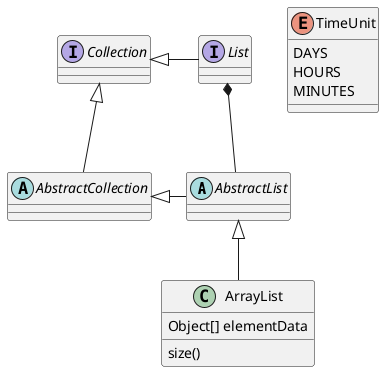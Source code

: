 @startuml
'https://plantuml.com/class-diagram

abstract class AbstractList
abstract AbstractCollection
interface List
interface Collection

List *-- AbstractList
Collection <|-- AbstractCollection

Collection <|- List
AbstractCollection <|- AbstractList
AbstractList <|-- ArrayList

class ArrayList {
Object[] elementData
size()
}

enum TimeUnit {
DAYS
HOURS
MINUTES
}

@enduml
